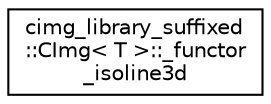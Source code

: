 digraph "Graphical Class Hierarchy"
{
 // LATEX_PDF_SIZE
  edge [fontname="Helvetica",fontsize="10",labelfontname="Helvetica",labelfontsize="10"];
  node [fontname="Helvetica",fontsize="10",shape=record];
  rankdir="LR";
  Node0 [label="cimg_library_suffixed\l::CImg\< T \>::_functor\l_isoline3d",height=0.2,width=0.4,color="black", fillcolor="white", style="filled",URL="$structcimg__library__suffixed_1_1CImg_1_1__functor__isoline3d.html",tooltip=" "];
}

